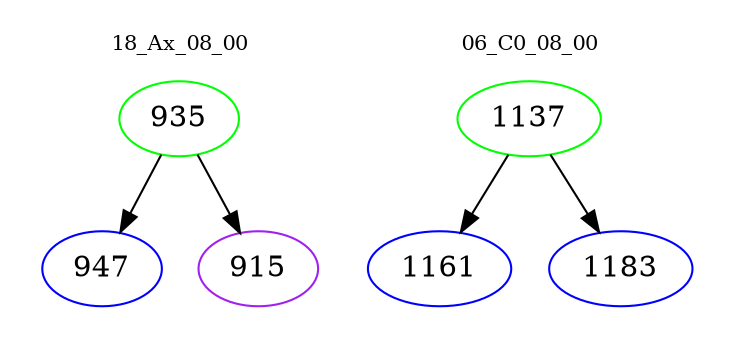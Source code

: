digraph{
subgraph cluster_0 {
color = white
label = "18_Ax_08_00";
fontsize=10;
T0_935 [label="935", color="green"]
T0_935 -> T0_947 [color="black"]
T0_947 [label="947", color="blue"]
T0_935 -> T0_915 [color="black"]
T0_915 [label="915", color="purple"]
}
subgraph cluster_1 {
color = white
label = "06_C0_08_00";
fontsize=10;
T1_1137 [label="1137", color="green"]
T1_1137 -> T1_1161 [color="black"]
T1_1161 [label="1161", color="blue"]
T1_1137 -> T1_1183 [color="black"]
T1_1183 [label="1183", color="blue"]
}
}
